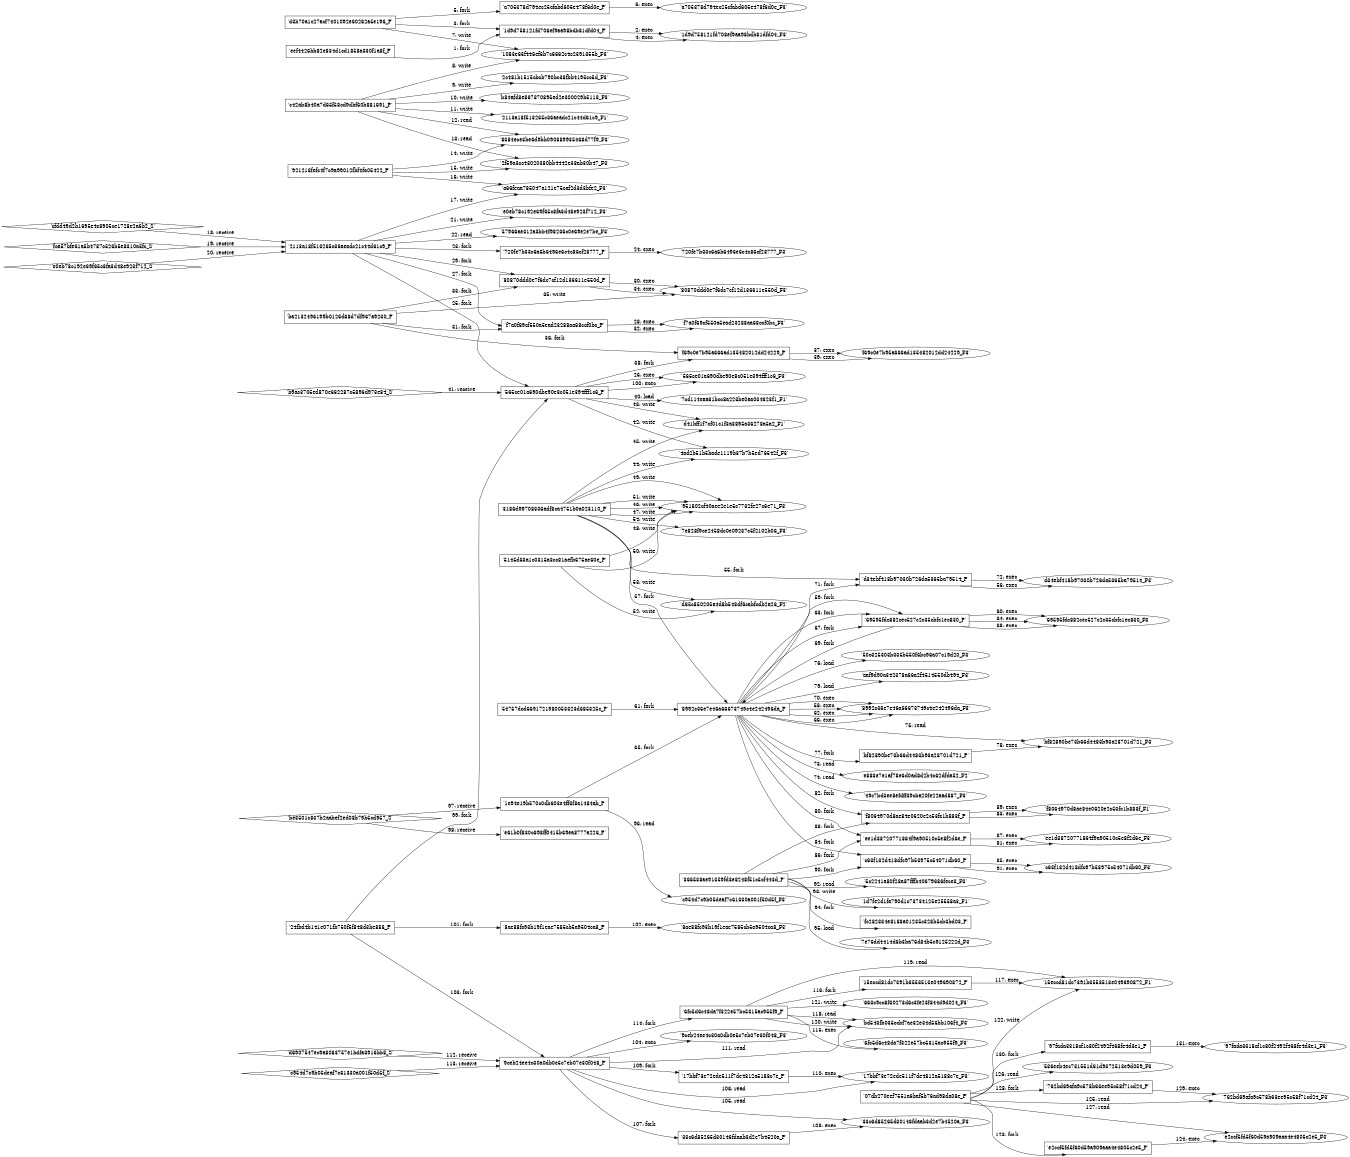 digraph "D:\Learning\Paper\apt\基于CTI的攻击预警\Dataset\攻击图\ASGfromALLCTI\Signed MSI files, Raccoon and Amadey are used for installing ServHelper RAT.dot" {
rankdir="LR"
size="9"
fixedsize="false"
splines="true"
nodesep=0.3
ranksep=0
fontsize=10
overlap="scalexy"
engine= "neato"
	"'eef4426bb82e834d1cd1858a330f1a8f_P'" [node_type=Process shape=box]
	"'1d9d758121fd708ef9aa98bdb81dfd04_P'" [node_type=Process shape=box]
	"'eef4426bb82e834d1cd1858a330f1a8f_P'" -> "'1d9d758121fd708ef9aa98bdb81dfd04_P'" [label="1: fork"]
	"'1d9d758121fd708ef9aa98bdb81dfd04_P'" [node_type=Process shape=box]
	"'1d9d758121fd708ef9aa98bdb81dfd04_F3'" [node_type=File shape=ellipse]
	"'1d9d758121fd708ef9aa98bdb81dfd04_P'" -> "'1d9d758121fd708ef9aa98bdb81dfd04_F3'" [label="2: exec"]
	"'d3b70a1c27acf7401092e60262a5e196_P'" [node_type=Process shape=box]
	"'1d9d758121fd708ef9aa98bdb81dfd04_P'" [node_type=Process shape=box]
	"'d3b70a1c27acf7401092e60262a5e196_P'" -> "'1d9d758121fd708ef9aa98bdb81dfd04_P'" [label="3: fork"]
	"'1d9d758121fd708ef9aa98bdb81dfd04_P'" [node_type=Process shape=box]
	"'1d9d758121fd708ef9aa98bdb81dfd04_F3'" [node_type=File shape=ellipse]
	"'1d9d758121fd708ef9aa98bdb81dfd04_P'" -> "'1d9d758121fd708ef9aa98bdb81dfd04_F3'" [label="4: exec"]
	"'d3b70a1c27acf7401092e60262a5e196_P'" [node_type=Process shape=box]
	"'a705378d794ec25cfabd605e478f6d0e_P'" [node_type=Process shape=box]
	"'d3b70a1c27acf7401092e60262a5e196_P'" -> "'a705378d794ec25cfabd605e478f6d0e_P'" [label="5: fork"]
	"'a705378d794ec25cfabd605e478f6d0e_P'" [node_type=Process shape=box]
	"'a705378d794ec25cfabd605e478f6d0e_F3'" [node_type=File shape=ellipse]
	"'a705378d794ec25cfabd605e478f6d0e_P'" -> "'a705378d794ec25cfabd605e478f6d0e_F3'" [label="6: exec"]
	"'1083e63f446ef6b7c6662c4c2391355b_F3'" [node_type=file shape=ellipse]
	"'d3b70a1c27acf7401092e60262a5e196_P'" [node_type=Process shape=box]
	"'d3b70a1c27acf7401092e60262a5e196_P'" -> "'1083e63f446ef6b7c6662c4c2391355b_F3'" [label="7: write"]
	"'1083e63f446ef6b7c6662c4c2391355b_F3'" [node_type=file shape=ellipse]
	"'c42ab8b40a7d65f58cd9dbf60b881691_P'" [node_type=Process shape=box]
	"'c42ab8b40a7d65f58cd9dbf60b881691_P'" -> "'1083e63f446ef6b7c6662c4c2391355b_F3'" [label="8: write"]
	"'2c481b1515cbcb790bc38fbb4195cc5d_F3'" [node_type=file shape=ellipse]
	"'c42ab8b40a7d65f58cd9dbf60b881691_P'" [node_type=Process shape=box]
	"'c42ab8b40a7d65f58cd9dbf60b881691_P'" -> "'2c481b1515cbcb790bc38fbb4195cc5d_F3'" [label="9: write"]
	"'b84afd8e867870895ed2e300029b5118_F3'" [node_type=file shape=ellipse]
	"'c42ab8b40a7d65f58cd9dbf60b881691_P'" [node_type=Process shape=box]
	"'c42ab8b40a7d65f58cd9dbf60b881691_P'" -> "'b84afd8e867870895ed2e300029b5118_F3'" [label="10: write"]
	"'2113a18f513265c36aeadc21c44d61c9_F1'" [node_type=file shape=ellipse]
	"'c42ab8b40a7d65f58cd9dbf60b881691_P'" [node_type=Process shape=box]
	"'c42ab8b40a7d65f58cd9dbf60b881691_P'" -> "'2113a18f513265c36aeadc21c44d61c9_F1'" [label="11: write"]
	"'8384ece3be6d9bb090889935468d77f9_F3'" [node_type=file shape=ellipse]
	"'c42ab8b40a7d65f58cd9dbf60b881691_P'" [node_type=Process shape=box]
	"'c42ab8b40a7d65f58cd9dbf60b881691_P'" -> "'8384ece3be6d9bb090889935468d77f9_F3'" [label="12: read"]
	"'2f59a3cc43020380bb4442e38ab30b47_F3'" [node_type=file shape=ellipse]
	"'c42ab8b40a7d65f58cd9dbf60b881691_P'" [node_type=Process shape=box]
	"'c42ab8b40a7d65f58cd9dbf60b881691_P'" -> "'2f59a3cc43020380bb4442e38ab30b47_F3'" [label="13: read"]
	"'8384ece3be6d9bb090889935468d77f9_F3'" [node_type=file shape=ellipse]
	"'921218fefc4f7c9a99012fbf4fa05422_P'" [node_type=Process shape=box]
	"'921218fefc4f7c9a99012fbf4fa05422_P'" -> "'8384ece3be6d9bb090889935468d77f9_F3'" [label="14: write"]
	"'2f59a3cc43020380bb4442e38ab30b47_F3'" [node_type=file shape=ellipse]
	"'921218fefc4f7c9a99012fbf4fa05422_P'" [node_type=Process shape=box]
	"'921218fefc4f7c9a99012fbf4fa05422_P'" -> "'2f59a3cc43020380bb4442e38ab30b47_F3'" [label="15: write"]
	"'a66feaa785047a121e75caf2d3d3bfe2_F3'" [node_type=file shape=ellipse]
	"'921218fefc4f7c9a99012fbf4fa05422_P'" [node_type=Process shape=box]
	"'921218fefc4f7c9a99012fbf4fa05422_P'" -> "'a66feaa785047a121e75caf2d3d3bfe2_F3'" [label="16: write"]
	"'a66feaa785047a121e75caf2d3d3bfe2_F3'" [node_type=file shape=ellipse]
	"'2113a18f513265c36aeadc21c44d61c9_P'" [node_type=Process shape=box]
	"'2113a18f513265c36aeadc21c44d61c9_P'" -> "'a66feaa785047a121e75caf2d3d3bfe2_F3'" [label="17: write"]
	"'2113a18f513265c36aeadc21c44d61c9_P'" [node_type=Process shape=box]
	"'cfdd49d2b1695e4c8905ce1728e2a6b2_S'" [node_type=Socket shape=diamond]
	"'cfdd49d2b1695e4c8905ce1728e2a6b2_S'" -> "'2113a18f513265c36aeadc21c44d61c9_P'" [label="18: receive"]
	"'2113a18f513265c36aeadc21c44d61c9_P'" [node_type=Process shape=box]
	"'fca57bfe61a5b4787c526b5e8310a5fc_S'" [node_type=Socket shape=diamond]
	"'fca57bfe61a5b4787c526b5e8310a5fc_S'" -> "'2113a18f513265c36aeadc21c44d61c9_P'" [label="19: receive"]
	"'2113a18f513265c36aeadc21c44d61c9_P'" [node_type=Process shape=box]
	"'e0eb78c192e69f65c8fa3d48e923f712_S'" [node_type=Socket shape=diamond]
	"'e0eb78c192e69f65c8fa3d48e923f712_S'" -> "'2113a18f513265c36aeadc21c44d61c9_P'" [label="20: receive"]
	"'e0eb78c192e69f65c8fa3d48e923f712_F3'" [node_type=file shape=ellipse]
	"'2113a18f513265c36aeadc21c44d61c9_P'" [node_type=Process shape=box]
	"'2113a18f513265c36aeadc21c44d61c9_P'" -> "'e0eb78c192e69f65c8fa3d48e923f712_F3'" [label="21: write"]
	"'57966ae312a3bb4f98236c0e69e2e7be_F3'" [node_type=file shape=ellipse]
	"'2113a18f513265c36aeadc21c44d61c9_P'" [node_type=Process shape=box]
	"'2113a18f513265c36aeadc21c44d61c9_P'" -> "'57966ae312a3bb4f98236c0e69e2e7be_F3'" [label="22: read"]
	"'2113a18f513265c36aeadc21c44d61c9_P'" [node_type=Process shape=box]
	"'720fe7b33c6a6b6496e6c4c86cf28777_P'" [node_type=Process shape=box]
	"'2113a18f513265c36aeadc21c44d61c9_P'" -> "'720fe7b33c6a6b6496e6c4c86cf28777_P'" [label="23: fork"]
	"'720fe7b33c6a6b6496e6c4c86cf28777_P'" [node_type=Process shape=box]
	"'720fe7b33c6a6b6496e6c4c86cf28777_F3'" [node_type=File shape=ellipse]
	"'720fe7b33c6a6b6496e6c4c86cf28777_P'" -> "'720fe7b33c6a6b6496e6c4c86cf28777_F3'" [label="24: exec"]
	"'2113a18f513265c36aeadc21c44d61c9_P'" [node_type=Process shape=box]
	"'565ce01a690dbe90e8c051e394fff1c6_P'" [node_type=Process shape=box]
	"'2113a18f513265c36aeadc21c44d61c9_P'" -> "'565ce01a690dbe90e8c051e394fff1c6_P'" [label="25: fork"]
	"'565ce01a690dbe90e8c051e394fff1c6_P'" [node_type=Process shape=box]
	"'565ce01a690dbe90e8c051e394fff1c6_F3'" [node_type=File shape=ellipse]
	"'565ce01a690dbe90e8c051e394fff1c6_P'" -> "'565ce01a690dbe90e8c051e394fff1c6_F3'" [label="26: exec"]
	"'2113a18f513265c36aeadc21c44d61c9_P'" [node_type=Process shape=box]
	"'f7a0f69cf550a5ead23288aa68ccf0bc_P'" [node_type=Process shape=box]
	"'2113a18f513265c36aeadc21c44d61c9_P'" -> "'f7a0f69cf550a5ead23288aa68ccf0bc_P'" [label="27: fork"]
	"'f7a0f69cf550a5ead23288aa68ccf0bc_P'" [node_type=Process shape=box]
	"'f7a0f69cf550a5ead23288aa68ccf0bc_F3'" [node_type=File shape=ellipse]
	"'f7a0f69cf550a5ead23288aa68ccf0bc_P'" -> "'f7a0f69cf550a5ead23288aa68ccf0bc_F3'" [label="28: exec"]
	"'2113a18f513265c36aeadc21c44d61c9_P'" [node_type=Process shape=box]
	"'80870ddd0e7f6dc7cf12d136611e550d_P'" [node_type=Process shape=box]
	"'2113a18f513265c36aeadc21c44d61c9_P'" -> "'80870ddd0e7f6dc7cf12d136611e550d_P'" [label="29: fork"]
	"'80870ddd0e7f6dc7cf12d136611e550d_P'" [node_type=Process shape=box]
	"'80870ddd0e7f6dc7cf12d136611e550d_F3'" [node_type=File shape=ellipse]
	"'80870ddd0e7f6dc7cf12d136611e550d_P'" -> "'80870ddd0e7f6dc7cf12d136611e550d_F3'" [label="30: exec"]
	"'ba2132496199b0126d68d7df967a9230_P'" [node_type=Process shape=box]
	"'f7a0f69cf550a5ead23288aa68ccf0bc_P'" [node_type=Process shape=box]
	"'ba2132496199b0126d68d7df967a9230_P'" -> "'f7a0f69cf550a5ead23288aa68ccf0bc_P'" [label="31: fork"]
	"'f7a0f69cf550a5ead23288aa68ccf0bc_P'" [node_type=Process shape=box]
	"'f7a0f69cf550a5ead23288aa68ccf0bc_F3'" [node_type=File shape=ellipse]
	"'f7a0f69cf550a5ead23288aa68ccf0bc_P'" -> "'f7a0f69cf550a5ead23288aa68ccf0bc_F3'" [label="32: exec"]
	"'ba2132496199b0126d68d7df967a9230_P'" [node_type=Process shape=box]
	"'80870ddd0e7f6dc7cf12d136611e550d_P'" [node_type=Process shape=box]
	"'ba2132496199b0126d68d7df967a9230_P'" -> "'80870ddd0e7f6dc7cf12d136611e550d_P'" [label="33: fork"]
	"'80870ddd0e7f6dc7cf12d136611e550d_P'" [node_type=Process shape=box]
	"'80870ddd0e7f6dc7cf12d136611e550d_F3'" [node_type=File shape=ellipse]
	"'80870ddd0e7f6dc7cf12d136611e550d_P'" -> "'80870ddd0e7f6dc7cf12d136611e550d_F3'" [label="34: exec"]
	"'80870ddd0e7f6dc7cf12d136611e550d_F3'" [node_type=file shape=ellipse]
	"'ba2132496199b0126d68d7df967a9230_P'" [node_type=Process shape=box]
	"'ba2132496199b0126d68d7df967a9230_P'" -> "'80870ddd0e7f6dc7cf12d136611e550d_F3'" [label="35: write"]
	"'ba2132496199b0126d68d7df967a9230_P'" [node_type=Process shape=box]
	"'f69c0e7b95a666ad135482012dd24229_P'" [node_type=Process shape=box]
	"'ba2132496199b0126d68d7df967a9230_P'" -> "'f69c0e7b95a666ad135482012dd24229_P'" [label="36: fork"]
	"'f69c0e7b95a666ad135482012dd24229_P'" [node_type=Process shape=box]
	"'f69c0e7b95a666ad135482012dd24229_F3'" [node_type=File shape=ellipse]
	"'f69c0e7b95a666ad135482012dd24229_P'" -> "'f69c0e7b95a666ad135482012dd24229_F3'" [label="37: exec"]
	"'565ce01a690dbe90e8c051e394fff1c6_P'" [node_type=Process shape=box]
	"'f69c0e7b95a666ad135482012dd24229_P'" [node_type=Process shape=box]
	"'565ce01a690dbe90e8c051e394fff1c6_P'" -> "'f69c0e7b95a666ad135482012dd24229_P'" [label="38: fork"]
	"'f69c0e7b95a666ad135482012dd24229_P'" [node_type=Process shape=box]
	"'f69c0e7b95a666ad135482012dd24229_F3'" [node_type=File shape=ellipse]
	"'f69c0e7b95a666ad135482012dd24229_P'" -> "'f69c0e7b95a666ad135482012dd24229_F3'" [label="39: exec"]
	"'7cd114eaa61bcc8a223be0aa034623f1_F1'" [node_type=file shape=ellipse]
	"'565ce01a690dbe90e8c051e394fff1c6_P'" [node_type=Process shape=box]
	"'565ce01a690dbe90e8c051e394fff1c6_P'" -> "'7cd114eaa61bcc8a223be0aa034623f1_F1'" [label="40: load"]
	"'565ce01a690dbe90e8c051e394fff1c6_P'" [node_type=Process shape=box]
	"'b9ac3705ed870e662287c5896d973e84_S'" [node_type=Socket shape=diamond]
	"'b9ac3705ed870e662287c5896d973e84_S'" -> "'565ce01a690dbe90e8c051e394fff1c6_P'" [label="41: receive"]
	"'4ad2b51b5bade1119b37b7b5ed76542f_F3'" [node_type=file shape=ellipse]
	"'565ce01a690dbe90e8c051e394fff1c6_P'" [node_type=Process shape=box]
	"'565ce01a690dbe90e8c051e394fff1c6_P'" -> "'4ad2b51b5bade1119b37b7b5ed76542f_F3'" [label="42: write"]
	"'d41bff1f7cf01c1f3a3895a36278a5a2_F1'" [node_type=file shape=ellipse]
	"'565ce01a690dbe90e8c051e394fff1c6_P'" [node_type=Process shape=box]
	"'565ce01a690dbe90e8c051e394fff1c6_P'" -> "'d41bff1f7cf01c1f3a3895a36278a5a2_F1'" [label="43: write"]
	"'4ad2b51b5bade1119b37b7b5ed76542f_F3'" [node_type=file shape=ellipse]
	"'3186d99708336adf8ca4751b0a023110_P'" [node_type=Process shape=box]
	"'3186d99708336adf8ca4751b0a023110_P'" -> "'4ad2b51b5bade1119b37b7b5ed76542f_F3'" [label="44: write"]
	"'d41bff1f7cf01c1f3a3895a36278a5a2_F1'" [node_type=file shape=ellipse]
	"'3186d99708336adf8ca4751b0a023110_P'" [node_type=Process shape=box]
	"'3186d99708336adf8ca4751b0a023110_P'" -> "'d41bff1f7cf01c1f3a3895a36278a5a2_F1'" [label="45: write"]
	"'951802cf40aee2e1e5c7732fe27c6e71_F3'" [node_type=file shape=ellipse]
	"'3186d99708336adf8ca4751b0a023110_P'" [node_type=Process shape=box]
	"'3186d99708336adf8ca4751b0a023110_P'" -> "'951802cf40aee2e1e5c7732fe27c6e71_F3'" [label="46: write"]
	"'951802cf40aee2e1e5c7732fe27c6e71_F3'" [node_type=file shape=ellipse]
	"'3186d99708336adf8ca4751b0a023110_P'" [node_type=Process shape=box]
	"'3186d99708336adf8ca4751b0a023110_P'" -> "'951802cf40aee2e1e5c7732fe27c6e71_F3'" [label="47: write"]
	"'951802cf40aee2e1e5c7732fe27c6e71_F3'" [node_type=file shape=ellipse]
	"'5145d63a1c0315a3cc81aefb675ae60e_P'" [node_type=Process shape=box]
	"'5145d63a1c0315a3cc81aefb675ae60e_P'" -> "'951802cf40aee2e1e5c7732fe27c6e71_F3'" [label="48: write"]
	"'951802cf40aee2e1e5c7732fe27c6e71_F3'" [node_type=file shape=ellipse]
	"'3186d99708336adf8ca4751b0a023110_P'" [node_type=Process shape=box]
	"'3186d99708336adf8ca4751b0a023110_P'" -> "'951802cf40aee2e1e5c7732fe27c6e71_F3'" [label="49: write"]
	"'951802cf40aee2e1e5c7732fe27c6e71_F3'" [node_type=file shape=ellipse]
	"'5145d63a1c0315a3cc81aefb675ae60e_P'" [node_type=Process shape=box]
	"'5145d63a1c0315a3cc81aefb675ae60e_P'" -> "'951802cf40aee2e1e5c7732fe27c6e71_F3'" [label="50: write"]
	"'951802cf40aee2e1e5c7732fe27c6e71_F3'" [node_type=file shape=ellipse]
	"'3186d99708336adf8ca4751b0a023110_P'" [node_type=Process shape=box]
	"'3186d99708336adf8ca4751b0a023110_P'" -> "'951802cf40aee2e1e5c7732fe27c6e71_F3'" [label="51: write"]
	"'d65c850205a4d8b548df6cabfcdb2a26_F2'" [node_type=file shape=ellipse]
	"'5145d63a1c0315a3cc81aefb675ae60e_P'" [node_type=Process shape=box]
	"'5145d63a1c0315a3cc81aefb675ae60e_P'" -> "'d65c850205a4d8b548df6cabfcdb2a26_F2'" [label="52: write"]
	"'d65c850205a4d8b548df6cabfcdb2a26_F2'" [node_type=file shape=ellipse]
	"'3186d99708336adf8ca4751b0a023110_P'" [node_type=Process shape=box]
	"'3186d99708336adf8ca4751b0a023110_P'" -> "'d65c850205a4d8b548df6cabfcdb2a26_F2'" [label="53: write"]
	"'7e828f9ce2458dc0e09237c5f2102b06_F3'" [node_type=file shape=ellipse]
	"'3186d99708336adf8ca4751b0a023110_P'" [node_type=Process shape=box]
	"'3186d99708336adf8ca4751b0a023110_P'" -> "'7e828f9ce2458dc0e09237c5f2102b06_F3'" [label="54: write"]
	"'3186d99708336adf8ca4751b0a023110_P'" [node_type=Process shape=box]
	"'d34ebf418b97030b726da5365ba79514_P'" [node_type=Process shape=box]
	"'3186d99708336adf8ca4751b0a023110_P'" -> "'d34ebf418b97030b726da5365ba79514_P'" [label="55: fork"]
	"'d34ebf418b97030b726da5365ba79514_P'" [node_type=Process shape=box]
	"'d34ebf418b97030b726da5365ba79514_F3'" [node_type=File shape=ellipse]
	"'d34ebf418b97030b726da5365ba79514_P'" -> "'d34ebf418b97030b726da5365ba79514_F3'" [label="56: exec"]
	"'3186d99708336adf8ca4751b0a023110_P'" [node_type=Process shape=box]
	"'8992c36e7e46a66673749c4e242496da_P'" [node_type=Process shape=box]
	"'3186d99708336adf8ca4751b0a023110_P'" -> "'8992c36e7e46a66673749c4e242496da_P'" [label="57: fork"]
	"'8992c36e7e46a66673749c4e242496da_P'" [node_type=Process shape=box]
	"'8992c36e7e46a66673749c4e242496da_F3'" [node_type=File shape=ellipse]
	"'8992c36e7e46a66673749c4e242496da_P'" -> "'8992c36e7e46a66673749c4e242496da_F3'" [label="58: exec"]
	"'8992c36e7e46a66673749c4e242496da_P'" [node_type=Process shape=box]
	"'69595fdc882cec527c2c35cbfc1ec830_P'" [node_type=Process shape=box]
	"'8992c36e7e46a66673749c4e242496da_P'" -> "'69595fdc882cec527c2c35cbfc1ec830_P'" [label="59: fork"]
	"'69595fdc882cec527c2c35cbfc1ec830_P'" [node_type=Process shape=box]
	"'69595fdc882cec527c2c35cbfc1ec830_F3'" [node_type=File shape=ellipse]
	"'69595fdc882cec527c2c35cbfc1ec830_P'" -> "'69595fdc882cec527c2c35cbfc1ec830_F3'" [label="60: exec"]
	"'54757dcd6691721980053323d685325c_P'" [node_type=Process shape=box]
	"'8992c36e7e46a66673749c4e242496da_P'" [node_type=Process shape=box]
	"'54757dcd6691721980053323d685325c_P'" -> "'8992c36e7e46a66673749c4e242496da_P'" [label="61: fork"]
	"'8992c36e7e46a66673749c4e242496da_P'" [node_type=Process shape=box]
	"'8992c36e7e46a66673749c4e242496da_F3'" [node_type=File shape=ellipse]
	"'8992c36e7e46a66673749c4e242496da_P'" -> "'8992c36e7e46a66673749c4e242496da_F3'" [label="62: exec"]
	"'8992c36e7e46a66673749c4e242496da_P'" [node_type=Process shape=box]
	"'69595fdc882cec527c2c35cbfc1ec830_P'" [node_type=Process shape=box]
	"'8992c36e7e46a66673749c4e242496da_P'" -> "'69595fdc882cec527c2c35cbfc1ec830_P'" [label="63: fork"]
	"'69595fdc882cec527c2c35cbfc1ec830_P'" [node_type=Process shape=box]
	"'69595fdc882cec527c2c35cbfc1ec830_F3'" [node_type=File shape=ellipse]
	"'69595fdc882cec527c2c35cbfc1ec830_P'" -> "'69595fdc882cec527c2c35cbfc1ec830_F3'" [label="64: exec"]
	"'1e94e19b570c0db603e4ff3f8a1484ab_P'" [node_type=Process shape=box]
	"'8992c36e7e46a66673749c4e242496da_P'" [node_type=Process shape=box]
	"'1e94e19b570c0db603e4ff3f8a1484ab_P'" -> "'8992c36e7e46a66673749c4e242496da_P'" [label="65: fork"]
	"'8992c36e7e46a66673749c4e242496da_P'" [node_type=Process shape=box]
	"'8992c36e7e46a66673749c4e242496da_F3'" [node_type=File shape=ellipse]
	"'8992c36e7e46a66673749c4e242496da_P'" -> "'8992c36e7e46a66673749c4e242496da_F3'" [label="66: exec"]
	"'8992c36e7e46a66673749c4e242496da_P'" [node_type=Process shape=box]
	"'69595fdc882cec527c2c35cbfc1ec830_P'" [node_type=Process shape=box]
	"'8992c36e7e46a66673749c4e242496da_P'" -> "'69595fdc882cec527c2c35cbfc1ec830_P'" [label="67: fork"]
	"'69595fdc882cec527c2c35cbfc1ec830_P'" [node_type=Process shape=box]
	"'69595fdc882cec527c2c35cbfc1ec830_F3'" [node_type=File shape=ellipse]
	"'69595fdc882cec527c2c35cbfc1ec830_P'" -> "'69595fdc882cec527c2c35cbfc1ec830_F3'" [label="68: exec"]
	"'69595fdc882cec527c2c35cbfc1ec830_P'" [node_type=Process shape=box]
	"'8992c36e7e46a66673749c4e242496da_P'" [node_type=Process shape=box]
	"'69595fdc882cec527c2c35cbfc1ec830_P'" -> "'8992c36e7e46a66673749c4e242496da_P'" [label="69: fork"]
	"'8992c36e7e46a66673749c4e242496da_P'" [node_type=Process shape=box]
	"'8992c36e7e46a66673749c4e242496da_F3'" [node_type=File shape=ellipse]
	"'8992c36e7e46a66673749c4e242496da_P'" -> "'8992c36e7e46a66673749c4e242496da_F3'" [label="70: exec"]
	"'8992c36e7e46a66673749c4e242496da_P'" [node_type=Process shape=box]
	"'d34ebf418b97030b726da5365ba79514_P'" [node_type=Process shape=box]
	"'8992c36e7e46a66673749c4e242496da_P'" -> "'d34ebf418b97030b726da5365ba79514_P'" [label="71: fork"]
	"'d34ebf418b97030b726da5365ba79514_P'" [node_type=Process shape=box]
	"'d34ebf418b97030b726da5365ba79514_F3'" [node_type=File shape=ellipse]
	"'d34ebf418b97030b726da5365ba79514_P'" -> "'d34ebf418b97030b726da5365ba79514_F3'" [label="72: exec"]
	"'e883e7e1af78e6d0ad8d2b4c62dfda52_F2'" [node_type=file shape=ellipse]
	"'8992c36e7e46a66673749c4e242496da_P'" [node_type=Process shape=box]
	"'8992c36e7e46a66673749c4e242496da_P'" -> "'e883e7e1af78e6d0ad8d2b4c62dfda52_F2'" [label="73: read"]
	"'49c7bd3ee8efdff39cba20fe22aad887_F3'" [node_type=file shape=ellipse]
	"'8992c36e7e46a66673749c4e242496da_P'" [node_type=Process shape=box]
	"'8992c36e7e46a66673749c4e242496da_P'" -> "'49c7bd3ee8efdff39cba20fe22aad887_F3'" [label="74: read"]
	"'bf82890be73b66d4483b93a28701d721_F3'" [node_type=file shape=ellipse]
	"'8992c36e7e46a66673749c4e242496da_P'" [node_type=Process shape=box]
	"'8992c36e7e46a66673749c4e242496da_P'" -> "'bf82890be73b66d4483b93a28701d721_F3'" [label="75: read"]
	"'50c325303b335b550f6bc96a07c19d20_F3'" [node_type=file shape=ellipse]
	"'8992c36e7e46a66673749c4e242496da_P'" [node_type=Process shape=box]
	"'8992c36e7e46a66673749c4e242496da_P'" -> "'50c325303b335b550f6bc96a07c19d20_F3'" [label="76: load"]
	"'8992c36e7e46a66673749c4e242496da_P'" [node_type=Process shape=box]
	"'bf82890be73b66d4483b93a28701d721_P'" [node_type=Process shape=box]
	"'8992c36e7e46a66673749c4e242496da_P'" -> "'bf82890be73b66d4483b93a28701d721_P'" [label="77: fork"]
	"'bf82890be73b66d4483b93a28701d721_P'" [node_type=Process shape=box]
	"'bf82890be73b66d4483b93a28701d721_F3'" [node_type=File shape=ellipse]
	"'bf82890be73b66d4483b93a28701d721_P'" -> "'bf82890be73b66d4483b93a28701d721_F3'" [label="78: exec"]
	"'aaf9d90a342378a66a2f4514550db494_F3'" [node_type=file shape=ellipse]
	"'8992c36e7e46a66673749c4e242496da_P'" [node_type=Process shape=box]
	"'8992c36e7e46a66673749c4e242496da_P'" -> "'aaf9d90a342378a66a2f4514550db494_F3'" [label="79: load"]
	"'8992c36e7e46a66673749c4e242496da_P'" [node_type=Process shape=box]
	"'ee1d38720771864f9a90510c5e8f2d6e_P'" [node_type=Process shape=box]
	"'8992c36e7e46a66673749c4e242496da_P'" -> "'ee1d38720771864f9a90510c5e8f2d6e_P'" [label="80: fork"]
	"'ee1d38720771864f9a90510c5e8f2d6e_P'" [node_type=Process shape=box]
	"'ee1d38720771864f9a90510c5e8f2d6e_F3'" [node_type=File shape=ellipse]
	"'ee1d38720771864f9a90510c5e8f2d6e_P'" -> "'ee1d38720771864f9a90510c5e8f2d6e_F3'" [label="81: exec"]
	"'8992c36e7e46a66673749c4e242496da_P'" [node_type=Process shape=box]
	"'f8064970d8ae84e0620e2c53fc1b883f_P'" [node_type=Process shape=box]
	"'8992c36e7e46a66673749c4e242496da_P'" -> "'f8064970d8ae84e0620e2c53fc1b883f_P'" [label="82: fork"]
	"'f8064970d8ae84e0620e2c53fc1b883f_P'" [node_type=Process shape=box]
	"'f8064970d8ae84e0620e2c53fc1b883f_F1'" [node_type=File shape=ellipse]
	"'f8064970d8ae84e0620e2c53fc1b883f_P'" -> "'f8064970d8ae84e0620e2c53fc1b883f_F1'" [label="83: exec"]
	"'8992c36e7e46a66673749c4e242496da_P'" [node_type=Process shape=box]
	"'c63f132d418dfc97b53975c54071db60_P'" [node_type=Process shape=box]
	"'8992c36e7e46a66673749c4e242496da_P'" -> "'c63f132d418dfc97b53975c54071db60_P'" [label="84: fork"]
	"'c63f132d418dfc97b53975c54071db60_P'" [node_type=Process shape=box]
	"'c63f132d418dfc97b53975c54071db60_F3'" [node_type=File shape=ellipse]
	"'c63f132d418dfc97b53975c54071db60_P'" -> "'c63f132d418dfc97b53975c54071db60_F3'" [label="85: exec"]
	"'366538ae91359fd3e8248f51c5cf443d_P'" [node_type=Process shape=box]
	"'ee1d38720771864f9a90510c5e8f2d6e_P'" [node_type=Process shape=box]
	"'366538ae91359fd3e8248f51c5cf443d_P'" -> "'ee1d38720771864f9a90510c5e8f2d6e_P'" [label="86: fork"]
	"'ee1d38720771864f9a90510c5e8f2d6e_P'" [node_type=Process shape=box]
	"'ee1d38720771864f9a90510c5e8f2d6e_F3'" [node_type=File shape=ellipse]
	"'ee1d38720771864f9a90510c5e8f2d6e_P'" -> "'ee1d38720771864f9a90510c5e8f2d6e_F3'" [label="87: exec"]
	"'366538ae91359fd3e8248f51c5cf443d_P'" [node_type=Process shape=box]
	"'f8064970d8ae84e0620e2c53fc1b883f_P'" [node_type=Process shape=box]
	"'366538ae91359fd3e8248f51c5cf443d_P'" -> "'f8064970d8ae84e0620e2c53fc1b883f_P'" [label="88: fork"]
	"'f8064970d8ae84e0620e2c53fc1b883f_P'" [node_type=Process shape=box]
	"'f8064970d8ae84e0620e2c53fc1b883f_F1'" [node_type=File shape=ellipse]
	"'f8064970d8ae84e0620e2c53fc1b883f_P'" -> "'f8064970d8ae84e0620e2c53fc1b883f_F1'" [label="89: exec"]
	"'366538ae91359fd3e8248f51c5cf443d_P'" [node_type=Process shape=box]
	"'c63f132d418dfc97b53975c54071db60_P'" [node_type=Process shape=box]
	"'366538ae91359fd3e8248f51c5cf443d_P'" -> "'c63f132d418dfc97b53975c54071db60_P'" [label="90: fork"]
	"'c63f132d418dfc97b53975c54071db60_P'" [node_type=Process shape=box]
	"'c63f132d418dfc97b53975c54071db60_F3'" [node_type=File shape=ellipse]
	"'c63f132d418dfc97b53975c54071db60_P'" -> "'c63f132d418dfc97b53975c54071db60_F3'" [label="91: exec"]
	"'5c2241a80f28a87fffb40679686fece3_F3'" [node_type=file shape=ellipse]
	"'366538ae91359fd3e8248f51c5cf443d_P'" [node_type=Process shape=box]
	"'366538ae91359fd3e8248f51c5cf443d_P'" -> "'5c2241a80f28a87fffb40679686fece3_F3'" [label="92: read"]
	"'1d7fe2d1fa790d1c73734125e25558a3_F1'" [node_type=file shape=ellipse]
	"'366538ae91359fd3e8248f51c5cf443d_P'" [node_type=Process shape=box]
	"'366538ae91359fd3e8248f51c5cf443d_P'" -> "'1d7fe2d1fa790d1c73734125e25558a3_F1'" [label="93: write"]
	"'366538ae91359fd3e8248f51c5cf443d_P'" [node_type=Process shape=box]
	"'fc282334e8188a01235c328b5cb3bd03_P'" [node_type=Process shape=box]
	"'366538ae91359fd3e8248f51c5cf443d_P'" -> "'fc282334e8188a01235c328b5cb3bd03_P'" [label="94: fork"]
	"'7e76dd4414d6b3ba76d84b5c9125222d_F3'" [node_type=file shape=ellipse]
	"'366538ae91359fd3e8248f51c5cf443d_P'" [node_type=Process shape=box]
	"'366538ae91359fd3e8248f51c5cf443d_P'" -> "'7e76dd4414d6b3ba76d84b5c9125222d_F3'" [label="95: load"]
	"'c954d7c9b05deaf7c61330a001f50d5f_F3'" [node_type=file shape=ellipse]
	"'1e94e19b570c0db603e4ff3f8a1484ab_P'" [node_type=Process shape=box]
	"'1e94e19b570c0db603e4ff3f8a1484ab_P'" -> "'c954d7c9b05deaf7c61330a001f50d5f_F3'" [label="96: read"]
	"'1e94e19b570c0db603e4ff3f8a1484ab_P'" [node_type=Process shape=box]
	"'be3501c837b2aabef2ed08b79b5cd957_S'" [node_type=Socket shape=diamond]
	"'be3501c837b2aabef2ed08b79b5cd957_S'" -> "'1e94e19b570c0db603e4ff3f8a1484ab_P'" [label="97: receive"]
	"'e61b0f830c698ff0415b69ea8777a226_P'" [node_type=Process shape=box]
	"'be3501c837b2aabef2ed08b79b5cd957_S'" [node_type=Socket shape=diamond]
	"'be3501c837b2aabef2ed08b79b5cd957_S'" -> "'e61b0f830c698ff0415b69ea8777a226_P'" [label="98: receive"]
	"'24fbd4b141e071fb750f5f848d3be888_P'" [node_type=Process shape=box]
	"'565ce01a690dbe90e8c051e394fff1c6_P'" [node_type=Process shape=box]
	"'24fbd4b141e071fb750f5f848d3be888_P'" -> "'565ce01a690dbe90e8c051e394fff1c6_P'" [label="99: fork"]
	"'565ce01a690dbe90e8c051e394fff1c6_P'" [node_type=Process shape=box]
	"'565ce01a690dbe90e8c051e394fff1c6_F3'" [node_type=File shape=ellipse]
	"'565ce01a690dbe90e8c051e394fff1c6_P'" -> "'565ce01a690dbe90e8c051e394fff1c6_F3'" [label="100: exec"]
	"'24fbd4b141e071fb750f5f848d3be888_P'" [node_type=Process shape=box]
	"'8ae88fc93b19f1eae7585cb5a9504ca8_P'" [node_type=Process shape=box]
	"'24fbd4b141e071fb750f5f848d3be888_P'" -> "'8ae88fc93b19f1eae7585cb5a9504ca8_P'" [label="101: fork"]
	"'8ae88fc93b19f1eae7585cb5a9504ca8_P'" [node_type=Process shape=box]
	"'8ae88fc93b19f1eae7585cb5a9504ca8_F3'" [node_type=File shape=ellipse]
	"'8ae88fc93b19f1eae7585cb5a9504ca8_P'" -> "'8ae88fc93b19f1eae7585cb5a9504ca8_F3'" [label="102: exec"]
	"'24fbd4b141e071fb750f5f848d3be888_P'" [node_type=Process shape=box]
	"'9ceb24ee4c30a0db0e5c7eb07e30f048_P'" [node_type=Process shape=box]
	"'24fbd4b141e071fb750f5f848d3be888_P'" -> "'9ceb24ee4c30a0db0e5c7eb07e30f048_P'" [label="103: fork"]
	"'9ceb24ee4c30a0db0e5c7eb07e30f048_P'" [node_type=Process shape=box]
	"'9ceb24ee4c30a0db0e5c7eb07e30f048_F3'" [node_type=File shape=ellipse]
	"'9ceb24ee4c30a0db0e5c7eb07e30f048_P'" -> "'9ceb24ee4c30a0db0e5c7eb07e30f048_F3'" [label="104: exec"]
	"'33c6d85265d30146fdaab3d2e7b4520a_F3'" [node_type=file shape=ellipse]
	"'9ceb24ee4c30a0db0e5c7eb07e30f048_P'" [node_type=Process shape=box]
	"'9ceb24ee4c30a0db0e5c7eb07e30f048_P'" -> "'33c6d85265d30146fdaab3d2e7b4520a_F3'" [label="105: read"]
	"'17bbf73e72ede511f7de4812a5188c7e_F3'" [node_type=file shape=ellipse]
	"'9ceb24ee4c30a0db0e5c7eb07e30f048_P'" [node_type=Process shape=box]
	"'9ceb24ee4c30a0db0e5c7eb07e30f048_P'" -> "'17bbf73e72ede511f7de4812a5188c7e_F3'" [label="106: read"]
	"'9ceb24ee4c30a0db0e5c7eb07e30f048_P'" [node_type=Process shape=box]
	"'33c6d85265d30146fdaab3d2e7b4520a_P'" [node_type=Process shape=box]
	"'9ceb24ee4c30a0db0e5c7eb07e30f048_P'" -> "'33c6d85265d30146fdaab3d2e7b4520a_P'" [label="107: fork"]
	"'33c6d85265d30146fdaab3d2e7b4520a_P'" [node_type=Process shape=box]
	"'33c6d85265d30146fdaab3d2e7b4520a_F3'" [node_type=File shape=ellipse]
	"'33c6d85265d30146fdaab3d2e7b4520a_P'" -> "'33c6d85265d30146fdaab3d2e7b4520a_F3'" [label="108: exec"]
	"'9ceb24ee4c30a0db0e5c7eb07e30f048_P'" [node_type=Process shape=box]
	"'17bbf73e72ede511f7de4812a5188c7e_P'" [node_type=Process shape=box]
	"'9ceb24ee4c30a0db0e5c7eb07e30f048_P'" -> "'17bbf73e72ede511f7de4812a5188c7e_P'" [label="109: fork"]
	"'17bbf73e72ede511f7de4812a5188c7e_P'" [node_type=Process shape=box]
	"'17bbf73e72ede511f7de4812a5188c7e_F3'" [node_type=File shape=ellipse]
	"'17bbf73e72ede511f7de4812a5188c7e_P'" -> "'17bbf73e72ede511f7de4812a5188c7e_F3'" [label="110: exec"]
	"'bd543fb035ccbf7ae32e34d56bb106f4_F3'" [node_type=file shape=ellipse]
	"'9ceb24ee4c30a0db0e5c7eb07e30f048_P'" [node_type=Process shape=box]
	"'9ceb24ee4c30a0db0e5c7eb07e30f048_P'" -> "'bd543fb035ccbf7ae32e34d56bb106f4_F3'" [label="111: read"]
	"'9ceb24ee4c30a0db0e5c7eb07e30f048_P'" [node_type=Process shape=box]
	"'d6907547ec9a8083757e1bdfa3916bb8_S'" [node_type=Socket shape=diamond]
	"'d6907547ec9a8083757e1bdfa3916bb8_S'" -> "'9ceb24ee4c30a0db0e5c7eb07e30f048_P'" [label="112: receive"]
	"'9ceb24ee4c30a0db0e5c7eb07e30f048_P'" [node_type=Process shape=box]
	"'c954d7c9b05deaf7c61330a001f50d5f_S'" [node_type=Socket shape=diamond]
	"'c954d7c9b05deaf7c61330a001f50d5f_S'" -> "'9ceb24ee4c30a0db0e5c7eb07e30f048_P'" [label="113: receive"]
	"'9ceb24ee4c30a0db0e5c7eb07e30f048_P'" [node_type=Process shape=box]
	"'6fc5d6c48da7f322e57bc5315ac955f9_P'" [node_type=Process shape=box]
	"'9ceb24ee4c30a0db0e5c7eb07e30f048_P'" -> "'6fc5d6c48da7f322e57bc5315ac955f9_P'" [label="114: fork"]
	"'6fc5d6c48da7f322e57bc5315ac955f9_P'" [node_type=Process shape=box]
	"'6fc5d6c48da7f322e57bc5315ac955f9_F3'" [node_type=File shape=ellipse]
	"'6fc5d6c48da7f322e57bc5315ac955f9_P'" -> "'6fc5d6c48da7f322e57bc5315ac955f9_F3'" [label="115: exec"]
	"'6fc5d6c48da7f322e57bc5315ac955f9_P'" [node_type=Process shape=box]
	"'15eccd81dc7391b3553513e049690872_P'" [node_type=Process shape=box]
	"'6fc5d6c48da7f322e57bc5315ac955f9_P'" -> "'15eccd81dc7391b3553513e049690872_P'" [label="116: fork"]
	"'15eccd81dc7391b3553513e049690872_P'" [node_type=Process shape=box]
	"'15eccd81dc7391b3553513e049690872_F1'" [node_type=File shape=ellipse]
	"'15eccd81dc7391b3553513e049690872_P'" -> "'15eccd81dc7391b3553513e049690872_F1'" [label="117: exec"]
	"'bd543fb035ccbf7ae32e34d56bb106f4_F3'" [node_type=file shape=ellipse]
	"'6fc5d6c48da7f322e57bc5315ac955f9_P'" [node_type=Process shape=box]
	"'6fc5d6c48da7f322e57bc5315ac955f9_P'" -> "'bd543fb035ccbf7ae32e34d56bb106f4_F3'" [label="118: read"]
	"'15eccd81dc7391b3553513e049690872_F1'" [node_type=file shape=ellipse]
	"'6fc5d6c48da7f322e57bc5315ac955f9_P'" [node_type=Process shape=box]
	"'6fc5d6c48da7f322e57bc5315ac955f9_P'" -> "'15eccd81dc7391b3553513e049690872_F1'" [label="119: read"]
	"'bd543fb035ccbf7ae32e34d56bb106f4_F3'" [node_type=file shape=ellipse]
	"'6fc5d6c48da7f322e57bc5315ac955f9_P'" [node_type=Process shape=box]
	"'6fc5d6c48da7f322e57bc5315ac955f9_P'" -> "'bd543fb035ccbf7ae32e34d56bb106f4_F3'" [label="120: write"]
	"'663c9cc8f30273d6c3fe23f844d9d024_F3'" [node_type=file shape=ellipse]
	"'6fc5d6c48da7f322e57bc5315ac955f9_P'" [node_type=Process shape=box]
	"'6fc5d6c48da7f322e57bc5315ac955f9_P'" -> "'663c9cc8f30273d6c3fe23f844d9d024_F3'" [label="121: write"]
	"'15eccd81dc7391b3553513e049690872_F1'" [node_type=file shape=ellipse]
	"'07db270eef7551a6baf5b76ad98da08e_P'" [node_type=Process shape=box]
	"'07db270eef7551a6baf5b76ad98da08e_P'" -> "'15eccd81dc7391b3553513e049690872_F1'" [label="122: write"]
	"'07db270eef7551a6baf5b76ad98da08e_P'" [node_type=Process shape=box]
	"'e2ccf5fd5f60d59a909aaa4e4805c2e5_P'" [node_type=Process shape=box]
	"'07db270eef7551a6baf5b76ad98da08e_P'" -> "'e2ccf5fd5f60d59a909aaa4e4805c2e5_P'" [label="123: fork"]
	"'e2ccf5fd5f60d59a909aaa4e4805c2e5_P'" [node_type=Process shape=box]
	"'e2ccf5fd5f60d59a909aaa4e4805c2e5_F3'" [node_type=File shape=ellipse]
	"'e2ccf5fd5f60d59a909aaa4e4805c2e5_P'" -> "'e2ccf5fd5f60d59a909aaa4e4805c2e5_F3'" [label="124: exec"]
	"'762bd69afa9c578b63ee95c58f71cd24_F3'" [node_type=file shape=ellipse]
	"'07db270eef7551a6baf5b76ad98da08e_P'" [node_type=Process shape=box]
	"'07db270eef7551a6baf5b76ad98da08e_P'" -> "'762bd69afa9c578b63ee95c58f71cd24_F3'" [label="125: read"]
	"'536eeb4ec731551d61d9372513e9d059_F3'" [node_type=file shape=ellipse]
	"'07db270eef7551a6baf5b76ad98da08e_P'" [node_type=Process shape=box]
	"'07db270eef7551a6baf5b76ad98da08e_P'" -> "'536eeb4ec731551d61d9372513e9d059_F3'" [label="126: read"]
	"'e2ccf5fd5f60d59a909aaa4e4805c2e5_F3'" [node_type=file shape=ellipse]
	"'07db270eef7551a6baf5b76ad98da08e_P'" [node_type=Process shape=box]
	"'07db270eef7551a6baf5b76ad98da08e_P'" -> "'e2ccf5fd5f60d59a909aaa4e4805c2e5_F3'" [label="127: read"]
	"'07db270eef7551a6baf5b76ad98da08e_P'" [node_type=Process shape=box]
	"'762bd69afa9c578b63ee95c58f71cd24_P'" [node_type=Process shape=box]
	"'07db270eef7551a6baf5b76ad98da08e_P'" -> "'762bd69afa9c578b63ee95c58f71cd24_P'" [label="128: fork"]
	"'762bd69afa9c578b63ee95c58f71cd24_P'" [node_type=Process shape=box]
	"'762bd69afa9c578b63ee95c58f71cd24_F3'" [node_type=File shape=ellipse]
	"'762bd69afa9c578b63ee95c58f71cd24_P'" -> "'762bd69afa9c578b63ee95c58f71cd24_F3'" [label="129: exec"]
	"'07db270eef7551a6baf5b76ad98da08e_P'" [node_type=Process shape=box]
	"'97fada3318cf1c80f2492f468fe4d3e1_P'" [node_type=Process shape=box]
	"'07db270eef7551a6baf5b76ad98da08e_P'" -> "'97fada3318cf1c80f2492f468fe4d3e1_P'" [label="130: fork"]
	"'97fada3318cf1c80f2492f468fe4d3e1_P'" [node_type=Process shape=box]
	"'97fada3318cf1c80f2492f468fe4d3e1_F3'" [node_type=File shape=ellipse]
	"'97fada3318cf1c80f2492f468fe4d3e1_P'" -> "'97fada3318cf1c80f2492f468fe4d3e1_F3'" [label="131: exec"]
}
